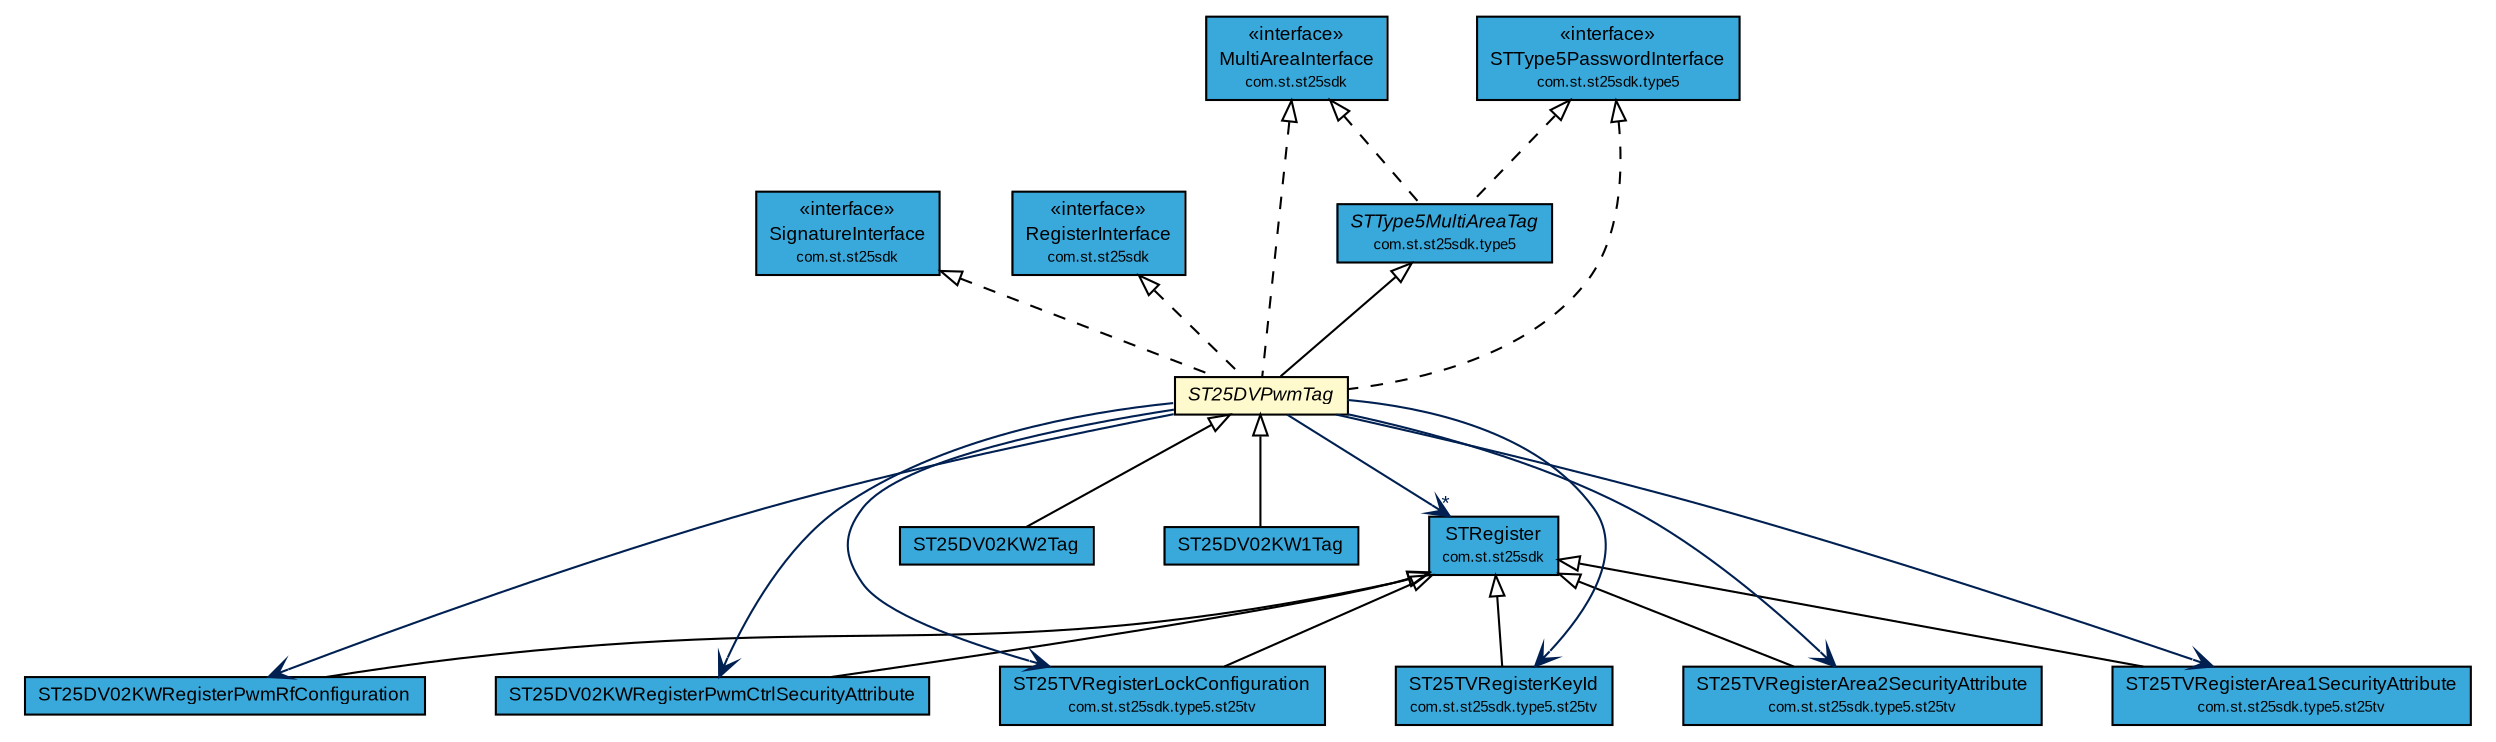 #!/usr/local/bin/dot
#
# Class diagram 
# Generated by UMLGraph version R5_7_2-3-gee82a7 (http://www.umlgraph.org/)
#

digraph G {
	edge [fontname="arial",fontsize=10,labelfontname="arial",labelfontsize=10];
	node [fontname="arial",fontsize=10,shape=plaintext];
	nodesep=0.25;
	ranksep=0.5;
	// com.st.st25sdk.STRegister
	c20216 [label=<<table title="com.st.st25sdk.STRegister" border="0" cellborder="1" cellspacing="0" cellpadding="2" port="p" bgcolor="#39a9dc" href="../../STRegister.html">
		<tr><td><table border="0" cellspacing="0" cellpadding="1">
<tr><td align="center" balign="center"> STRegister </td></tr>
<tr><td align="center" balign="center"><font point-size="7.0"> com.st.st25sdk </font></td></tr>
		</table></td></tr>
		</table>>, URL="../../STRegister.html", fontname="arial", fontcolor="black", fontsize=9.0];
	// com.st.st25sdk.SignatureInterface
	c20226 [label=<<table title="com.st.st25sdk.SignatureInterface" border="0" cellborder="1" cellspacing="0" cellpadding="2" port="p" bgcolor="#39a9dc" href="../../SignatureInterface.html">
		<tr><td><table border="0" cellspacing="0" cellpadding="1">
<tr><td align="center" balign="center"> &#171;interface&#187; </td></tr>
<tr><td align="center" balign="center"> SignatureInterface </td></tr>
<tr><td align="center" balign="center"><font point-size="7.0"> com.st.st25sdk </font></td></tr>
		</table></td></tr>
		</table>>, URL="../../SignatureInterface.html", fontname="arial", fontcolor="black", fontsize=9.0];
	// com.st.st25sdk.RegisterInterface
	c20231 [label=<<table title="com.st.st25sdk.RegisterInterface" border="0" cellborder="1" cellspacing="0" cellpadding="2" port="p" bgcolor="#39a9dc" href="../../RegisterInterface.html">
		<tr><td><table border="0" cellspacing="0" cellpadding="1">
<tr><td align="center" balign="center"> &#171;interface&#187; </td></tr>
<tr><td align="center" balign="center"> RegisterInterface </td></tr>
<tr><td align="center" balign="center"><font point-size="7.0"> com.st.st25sdk </font></td></tr>
		</table></td></tr>
		</table>>, URL="../../RegisterInterface.html", fontname="arial", fontcolor="black", fontsize=9.0];
	// com.st.st25sdk.MultiAreaInterface
	c20235 [label=<<table title="com.st.st25sdk.MultiAreaInterface" border="0" cellborder="1" cellspacing="0" cellpadding="2" port="p" bgcolor="#39a9dc" href="../../MultiAreaInterface.html">
		<tr><td><table border="0" cellspacing="0" cellpadding="1">
<tr><td align="center" balign="center"> &#171;interface&#187; </td></tr>
<tr><td align="center" balign="center"> MultiAreaInterface </td></tr>
<tr><td align="center" balign="center"><font point-size="7.0"> com.st.st25sdk </font></td></tr>
		</table></td></tr>
		</table>>, URL="../../MultiAreaInterface.html", fontname="arial", fontcolor="black", fontsize=9.0];
	// com.st.st25sdk.type5.STType5PasswordInterface
	c20350 [label=<<table title="com.st.st25sdk.type5.STType5PasswordInterface" border="0" cellborder="1" cellspacing="0" cellpadding="2" port="p" bgcolor="#39a9dc" href="../STType5PasswordInterface.html">
		<tr><td><table border="0" cellspacing="0" cellpadding="1">
<tr><td align="center" balign="center"> &#171;interface&#187; </td></tr>
<tr><td align="center" balign="center"> STType5PasswordInterface </td></tr>
<tr><td align="center" balign="center"><font point-size="7.0"> com.st.st25sdk.type5 </font></td></tr>
		</table></td></tr>
		</table>>, URL="../STType5PasswordInterface.html", fontname="arial", fontcolor="black", fontsize=9.0];
	// com.st.st25sdk.type5.STType5MultiAreaTag
	c20351 [label=<<table title="com.st.st25sdk.type5.STType5MultiAreaTag" border="0" cellborder="1" cellspacing="0" cellpadding="2" port="p" bgcolor="#39a9dc" href="../STType5MultiAreaTag.html">
		<tr><td><table border="0" cellspacing="0" cellpadding="1">
<tr><td align="center" balign="center"><font face="arial italic"> STType5MultiAreaTag </font></td></tr>
<tr><td align="center" balign="center"><font point-size="7.0"> com.st.st25sdk.type5 </font></td></tr>
		</table></td></tr>
		</table>>, URL="../STType5MultiAreaTag.html", fontname="arial", fontcolor="black", fontsize=9.0];
	// com.st.st25sdk.type5.st25dvpwm.ST25DVPwmTag
	c20394 [label=<<table title="com.st.st25sdk.type5.st25dvpwm.ST25DVPwmTag" border="0" cellborder="1" cellspacing="0" cellpadding="2" port="p" bgcolor="lemonChiffon" href="./ST25DVPwmTag.html">
		<tr><td><table border="0" cellspacing="0" cellpadding="1">
<tr><td align="center" balign="center"><font face="arial italic"> ST25DVPwmTag </font></td></tr>
		</table></td></tr>
		</table>>, URL="./ST25DVPwmTag.html", fontname="arial", fontcolor="black", fontsize=9.0];
	// com.st.st25sdk.type5.st25dvpwm.ST25DV02KWRegisterPwmRfConfiguration
	c20395 [label=<<table title="com.st.st25sdk.type5.st25dvpwm.ST25DV02KWRegisterPwmRfConfiguration" border="0" cellborder="1" cellspacing="0" cellpadding="2" port="p" bgcolor="#39a9dc" href="./ST25DV02KWRegisterPwmRfConfiguration.html">
		<tr><td><table border="0" cellspacing="0" cellpadding="1">
<tr><td align="center" balign="center"> ST25DV02KWRegisterPwmRfConfiguration </td></tr>
		</table></td></tr>
		</table>>, URL="./ST25DV02KWRegisterPwmRfConfiguration.html", fontname="arial", fontcolor="black", fontsize=9.0];
	// com.st.st25sdk.type5.st25dvpwm.ST25DV02KWRegisterPwmCtrlSecurityAttribute
	c20399 [label=<<table title="com.st.st25sdk.type5.st25dvpwm.ST25DV02KWRegisterPwmCtrlSecurityAttribute" border="0" cellborder="1" cellspacing="0" cellpadding="2" port="p" bgcolor="#39a9dc" href="./ST25DV02KWRegisterPwmCtrlSecurityAttribute.html">
		<tr><td><table border="0" cellspacing="0" cellpadding="1">
<tr><td align="center" balign="center"> ST25DV02KWRegisterPwmCtrlSecurityAttribute </td></tr>
		</table></td></tr>
		</table>>, URL="./ST25DV02KWRegisterPwmCtrlSecurityAttribute.html", fontname="arial", fontcolor="black", fontsize=9.0];
	// com.st.st25sdk.type5.st25dvpwm.ST25DV02KW2Tag
	c20400 [label=<<table title="com.st.st25sdk.type5.st25dvpwm.ST25DV02KW2Tag" border="0" cellborder="1" cellspacing="0" cellpadding="2" port="p" bgcolor="#39a9dc" href="./ST25DV02KW2Tag.html">
		<tr><td><table border="0" cellspacing="0" cellpadding="1">
<tr><td align="center" balign="center"> ST25DV02KW2Tag </td></tr>
		</table></td></tr>
		</table>>, URL="./ST25DV02KW2Tag.html", fontname="arial", fontcolor="black", fontsize=9.0];
	// com.st.st25sdk.type5.st25dvpwm.ST25DV02KW1Tag
	c20401 [label=<<table title="com.st.st25sdk.type5.st25dvpwm.ST25DV02KW1Tag" border="0" cellborder="1" cellspacing="0" cellpadding="2" port="p" bgcolor="#39a9dc" href="./ST25DV02KW1Tag.html">
		<tr><td><table border="0" cellspacing="0" cellpadding="1">
<tr><td align="center" balign="center"> ST25DV02KW1Tag </td></tr>
		</table></td></tr>
		</table>>, URL="./ST25DV02KW1Tag.html", fontname="arial", fontcolor="black", fontsize=9.0];
	// com.st.st25sdk.type5.st25tv.ST25TVRegisterLockConfiguration
	c20404 [label=<<table title="com.st.st25sdk.type5.st25tv.ST25TVRegisterLockConfiguration" border="0" cellborder="1" cellspacing="0" cellpadding="2" port="p" bgcolor="#39a9dc" href="../st25tv/ST25TVRegisterLockConfiguration.html">
		<tr><td><table border="0" cellspacing="0" cellpadding="1">
<tr><td align="center" balign="center"> ST25TVRegisterLockConfiguration </td></tr>
<tr><td align="center" balign="center"><font point-size="7.0"> com.st.st25sdk.type5.st25tv </font></td></tr>
		</table></td></tr>
		</table>>, URL="../st25tv/ST25TVRegisterLockConfiguration.html", fontname="arial", fontcolor="black", fontsize=9.0];
	// com.st.st25sdk.type5.st25tv.ST25TVRegisterKeyId
	c20405 [label=<<table title="com.st.st25sdk.type5.st25tv.ST25TVRegisterKeyId" border="0" cellborder="1" cellspacing="0" cellpadding="2" port="p" bgcolor="#39a9dc" href="../st25tv/ST25TVRegisterKeyId.html">
		<tr><td><table border="0" cellspacing="0" cellpadding="1">
<tr><td align="center" balign="center"> ST25TVRegisterKeyId </td></tr>
<tr><td align="center" balign="center"><font point-size="7.0"> com.st.st25sdk.type5.st25tv </font></td></tr>
		</table></td></tr>
		</table>>, URL="../st25tv/ST25TVRegisterKeyId.html", fontname="arial", fontcolor="black", fontsize=9.0];
	// com.st.st25sdk.type5.st25tv.ST25TVRegisterArea2SecurityAttribute
	c20409 [label=<<table title="com.st.st25sdk.type5.st25tv.ST25TVRegisterArea2SecurityAttribute" border="0" cellborder="1" cellspacing="0" cellpadding="2" port="p" bgcolor="#39a9dc" href="../st25tv/ST25TVRegisterArea2SecurityAttribute.html">
		<tr><td><table border="0" cellspacing="0" cellpadding="1">
<tr><td align="center" balign="center"> ST25TVRegisterArea2SecurityAttribute </td></tr>
<tr><td align="center" balign="center"><font point-size="7.0"> com.st.st25sdk.type5.st25tv </font></td></tr>
		</table></td></tr>
		</table>>, URL="../st25tv/ST25TVRegisterArea2SecurityAttribute.html", fontname="arial", fontcolor="black", fontsize=9.0];
	// com.st.st25sdk.type5.st25tv.ST25TVRegisterArea1SecurityAttribute
	c20410 [label=<<table title="com.st.st25sdk.type5.st25tv.ST25TVRegisterArea1SecurityAttribute" border="0" cellborder="1" cellspacing="0" cellpadding="2" port="p" bgcolor="#39a9dc" href="../st25tv/ST25TVRegisterArea1SecurityAttribute.html">
		<tr><td><table border="0" cellspacing="0" cellpadding="1">
<tr><td align="center" balign="center"> ST25TVRegisterArea1SecurityAttribute </td></tr>
<tr><td align="center" balign="center"><font point-size="7.0"> com.st.st25sdk.type5.st25tv </font></td></tr>
		</table></td></tr>
		</table>>, URL="../st25tv/ST25TVRegisterArea1SecurityAttribute.html", fontname="arial", fontcolor="black", fontsize=9.0];
	//com.st.st25sdk.type5.STType5MultiAreaTag implements com.st.st25sdk.MultiAreaInterface
	c20235:p -> c20351:p [dir=back,arrowtail=empty,style=dashed];
	//com.st.st25sdk.type5.STType5MultiAreaTag implements com.st.st25sdk.type5.STType5PasswordInterface
	c20350:p -> c20351:p [dir=back,arrowtail=empty,style=dashed];
	//com.st.st25sdk.type5.st25dvpwm.ST25DVPwmTag extends com.st.st25sdk.type5.STType5MultiAreaTag
	c20351:p -> c20394:p [dir=back,arrowtail=empty];
	//com.st.st25sdk.type5.st25dvpwm.ST25DVPwmTag implements com.st.st25sdk.MultiAreaInterface
	c20235:p -> c20394:p [dir=back,arrowtail=empty,style=dashed];
	//com.st.st25sdk.type5.st25dvpwm.ST25DVPwmTag implements com.st.st25sdk.type5.STType5PasswordInterface
	c20350:p -> c20394:p [dir=back,arrowtail=empty,style=dashed];
	//com.st.st25sdk.type5.st25dvpwm.ST25DVPwmTag implements com.st.st25sdk.RegisterInterface
	c20231:p -> c20394:p [dir=back,arrowtail=empty,style=dashed];
	//com.st.st25sdk.type5.st25dvpwm.ST25DVPwmTag implements com.st.st25sdk.SignatureInterface
	c20226:p -> c20394:p [dir=back,arrowtail=empty,style=dashed];
	//com.st.st25sdk.type5.st25dvpwm.ST25DV02KWRegisterPwmRfConfiguration extends com.st.st25sdk.STRegister
	c20216:p -> c20395:p [dir=back,arrowtail=empty];
	//com.st.st25sdk.type5.st25dvpwm.ST25DV02KWRegisterPwmCtrlSecurityAttribute extends com.st.st25sdk.STRegister
	c20216:p -> c20399:p [dir=back,arrowtail=empty];
	//com.st.st25sdk.type5.st25dvpwm.ST25DV02KW2Tag extends com.st.st25sdk.type5.st25dvpwm.ST25DVPwmTag
	c20394:p -> c20400:p [dir=back,arrowtail=empty];
	//com.st.st25sdk.type5.st25dvpwm.ST25DV02KW1Tag extends com.st.st25sdk.type5.st25dvpwm.ST25DVPwmTag
	c20394:p -> c20401:p [dir=back,arrowtail=empty];
	//com.st.st25sdk.type5.st25tv.ST25TVRegisterLockConfiguration extends com.st.st25sdk.STRegister
	c20216:p -> c20404:p [dir=back,arrowtail=empty];
	//com.st.st25sdk.type5.st25tv.ST25TVRegisterKeyId extends com.st.st25sdk.STRegister
	c20216:p -> c20405:p [dir=back,arrowtail=empty];
	//com.st.st25sdk.type5.st25tv.ST25TVRegisterArea2SecurityAttribute extends com.st.st25sdk.STRegister
	c20216:p -> c20409:p [dir=back,arrowtail=empty];
	//com.st.st25sdk.type5.st25tv.ST25TVRegisterArea1SecurityAttribute extends com.st.st25sdk.STRegister
	c20216:p -> c20410:p [dir=back,arrowtail=empty];
	// com.st.st25sdk.type5.st25dvpwm.ST25DVPwmTag NAVASSOC com.st.st25sdk.STRegister
	c20394:p -> c20216:p [taillabel="", label="", headlabel="*", fontname="arial", fontcolor="#002052", fontsize=10.0, color="#002052", arrowhead=open];
	// com.st.st25sdk.type5.st25dvpwm.ST25DVPwmTag NAVASSOC com.st.st25sdk.type5.st25tv.ST25TVRegisterArea1SecurityAttribute
	c20394:p -> c20410:p [taillabel="", label="", headlabel="", fontname="arial", fontcolor="#002052", fontsize=10.0, color="#002052", arrowhead=open];
	// com.st.st25sdk.type5.st25dvpwm.ST25DVPwmTag NAVASSOC com.st.st25sdk.type5.st25tv.ST25TVRegisterArea2SecurityAttribute
	c20394:p -> c20409:p [taillabel="", label="", headlabel="", fontname="arial", fontcolor="#002052", fontsize=10.0, color="#002052", arrowhead=open];
	// com.st.st25sdk.type5.st25dvpwm.ST25DVPwmTag NAVASSOC com.st.st25sdk.type5.st25dvpwm.ST25DV02KWRegisterPwmCtrlSecurityAttribute
	c20394:p -> c20399:p [taillabel="", label="", headlabel="", fontname="arial", fontcolor="#002052", fontsize=10.0, color="#002052", arrowhead=open];
	// com.st.st25sdk.type5.st25dvpwm.ST25DVPwmTag NAVASSOC com.st.st25sdk.type5.st25dvpwm.ST25DV02KWRegisterPwmRfConfiguration
	c20394:p -> c20395:p [taillabel="", label="", headlabel="", fontname="arial", fontcolor="#002052", fontsize=10.0, color="#002052", arrowhead=open];
	// com.st.st25sdk.type5.st25dvpwm.ST25DVPwmTag NAVASSOC com.st.st25sdk.type5.st25tv.ST25TVRegisterLockConfiguration
	c20394:p -> c20404:p [taillabel="", label="", headlabel="", fontname="arial", fontcolor="#002052", fontsize=10.0, color="#002052", arrowhead=open];
	// com.st.st25sdk.type5.st25dvpwm.ST25DVPwmTag NAVASSOC com.st.st25sdk.type5.st25tv.ST25TVRegisterKeyId
	c20394:p -> c20405:p [taillabel="", label="", headlabel="", fontname="arial", fontcolor="#002052", fontsize=10.0, color="#002052", arrowhead=open];
}

